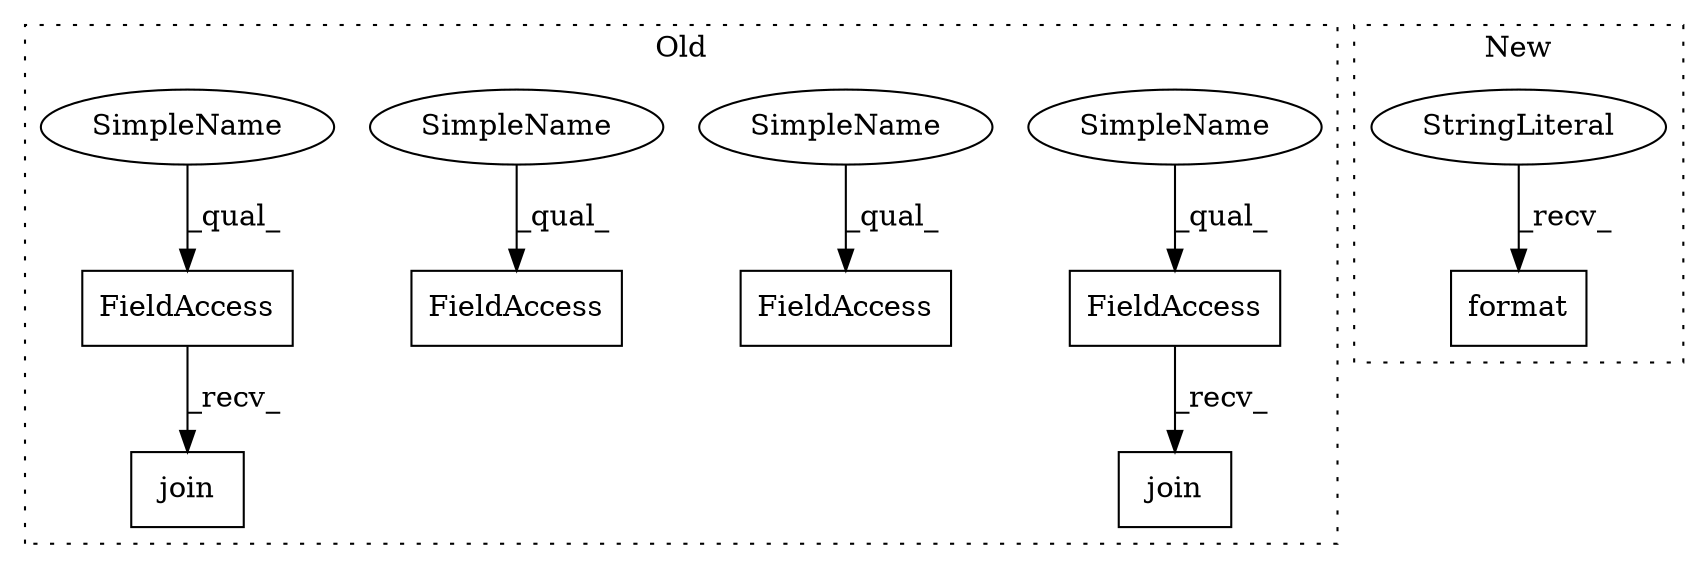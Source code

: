 digraph G {
subgraph cluster0 {
1 [label="join" a="32" s="3853,3884" l="5,1" shape="box"];
4 [label="FieldAccess" a="22" s="3845" l="7" shape="box"];
5 [label="FieldAccess" a="22" s="3959" l="7" shape="box"];
6 [label="FieldAccess" a="22" s="4206" l="7" shape="box"];
7 [label="FieldAccess" a="22" s="4321" l="7" shape="box"];
8 [label="join" a="32" s="4329,4361" l="5,1" shape="box"];
9 [label="SimpleName" a="42" s="4321" l="2" shape="ellipse"];
10 [label="SimpleName" a="42" s="3959" l="2" shape="ellipse"];
11 [label="SimpleName" a="42" s="4206" l="2" shape="ellipse"];
12 [label="SimpleName" a="42" s="3845" l="2" shape="ellipse"];
label = "Old";
style="dotted";
}
subgraph cluster1 {
2 [label="format" a="32" s="3505,3524" l="7,1" shape="box"];
3 [label="StringLiteral" a="45" s="3492" l="12" shape="ellipse"];
label = "New";
style="dotted";
}
3 -> 2 [label="_recv_"];
4 -> 1 [label="_recv_"];
7 -> 8 [label="_recv_"];
9 -> 7 [label="_qual_"];
10 -> 5 [label="_qual_"];
11 -> 6 [label="_qual_"];
12 -> 4 [label="_qual_"];
}